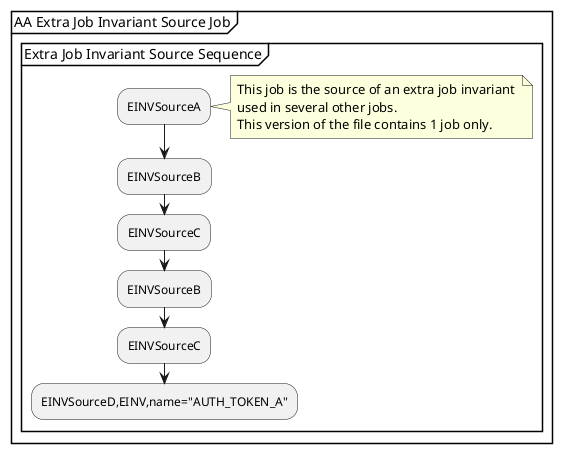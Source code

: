@startuml
partition "AA Extra Job Invariant Source Job" {
group "Extra Job Invariant Source Sequence"
  :EINVSourceA;
  note right
    This job is the source of an extra job invariant 
    used in several other jobs.
    This version of the file contains 1 job only.
  end note
  :EINVSourceB;
  :EINVSourceC;
  :EINVSourceB;
  :EINVSourceC;
  :EINVSourceD,EINV,name="AUTH_TOKEN_A";
  detach
end group
}
@enduml